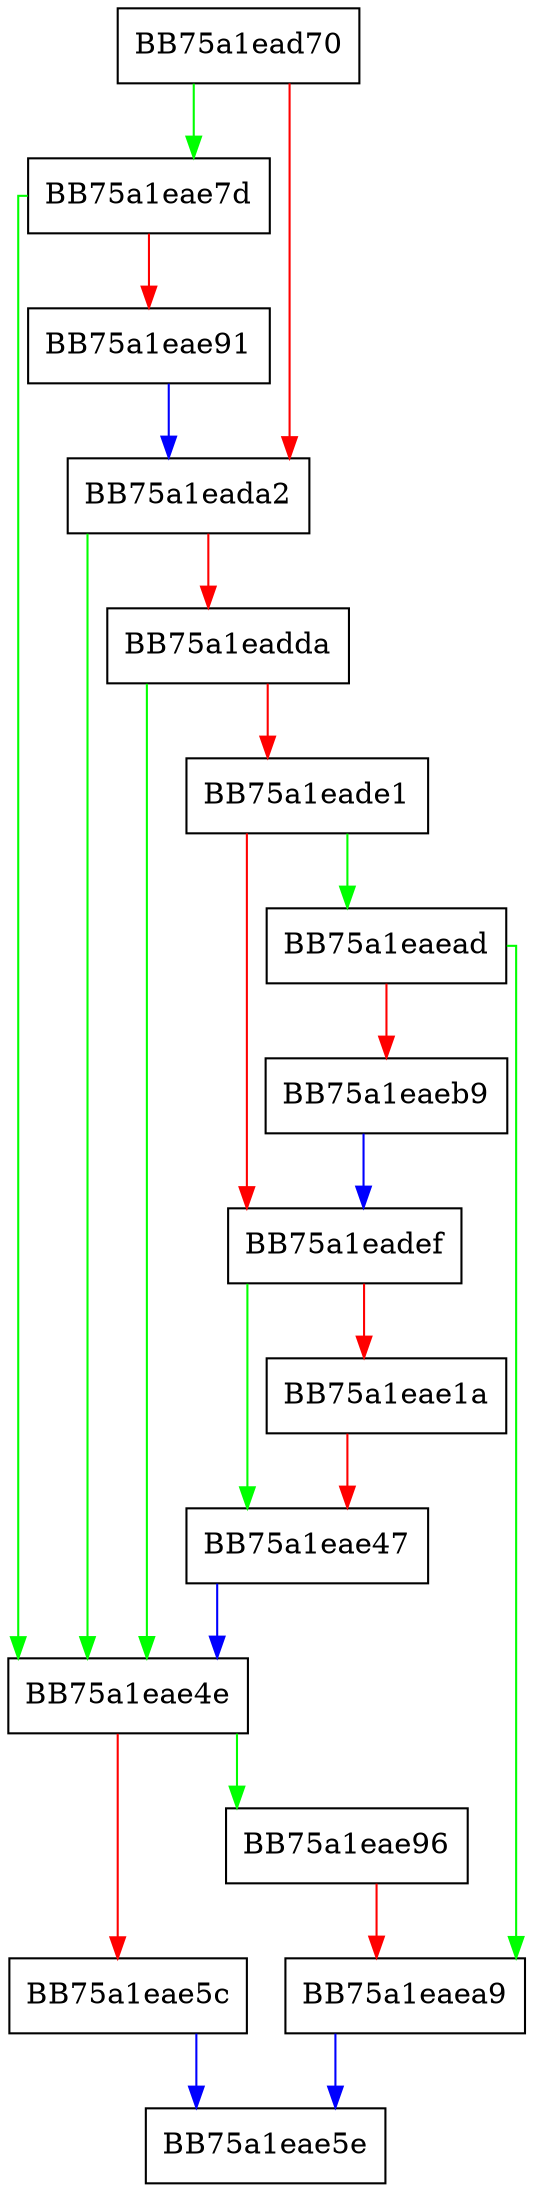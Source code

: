 digraph handle_page_exception {
  node [shape="box"];
  graph [splines=ortho];
  BB75a1ead70 -> BB75a1eae7d [color="green"];
  BB75a1ead70 -> BB75a1eada2 [color="red"];
  BB75a1eada2 -> BB75a1eae4e [color="green"];
  BB75a1eada2 -> BB75a1eadda [color="red"];
  BB75a1eadda -> BB75a1eae4e [color="green"];
  BB75a1eadda -> BB75a1eade1 [color="red"];
  BB75a1eade1 -> BB75a1eaead [color="green"];
  BB75a1eade1 -> BB75a1eadef [color="red"];
  BB75a1eadef -> BB75a1eae47 [color="green"];
  BB75a1eadef -> BB75a1eae1a [color="red"];
  BB75a1eae1a -> BB75a1eae47 [color="red"];
  BB75a1eae47 -> BB75a1eae4e [color="blue"];
  BB75a1eae4e -> BB75a1eae96 [color="green"];
  BB75a1eae4e -> BB75a1eae5c [color="red"];
  BB75a1eae5c -> BB75a1eae5e [color="blue"];
  BB75a1eae7d -> BB75a1eae4e [color="green"];
  BB75a1eae7d -> BB75a1eae91 [color="red"];
  BB75a1eae91 -> BB75a1eada2 [color="blue"];
  BB75a1eae96 -> BB75a1eaea9 [color="red"];
  BB75a1eaea9 -> BB75a1eae5e [color="blue"];
  BB75a1eaead -> BB75a1eaea9 [color="green"];
  BB75a1eaead -> BB75a1eaeb9 [color="red"];
  BB75a1eaeb9 -> BB75a1eadef [color="blue"];
}
